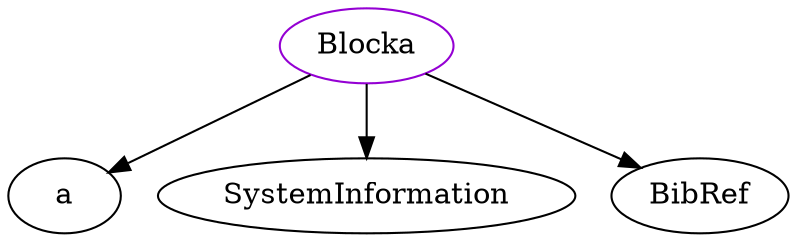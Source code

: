 digraph blocka{
Blocka -> a;
Blocka -> SystemInformation;
Blocka -> BibRef;
Blocka	[shape=oval, color=darkviolet, label="Blocka"];
}
